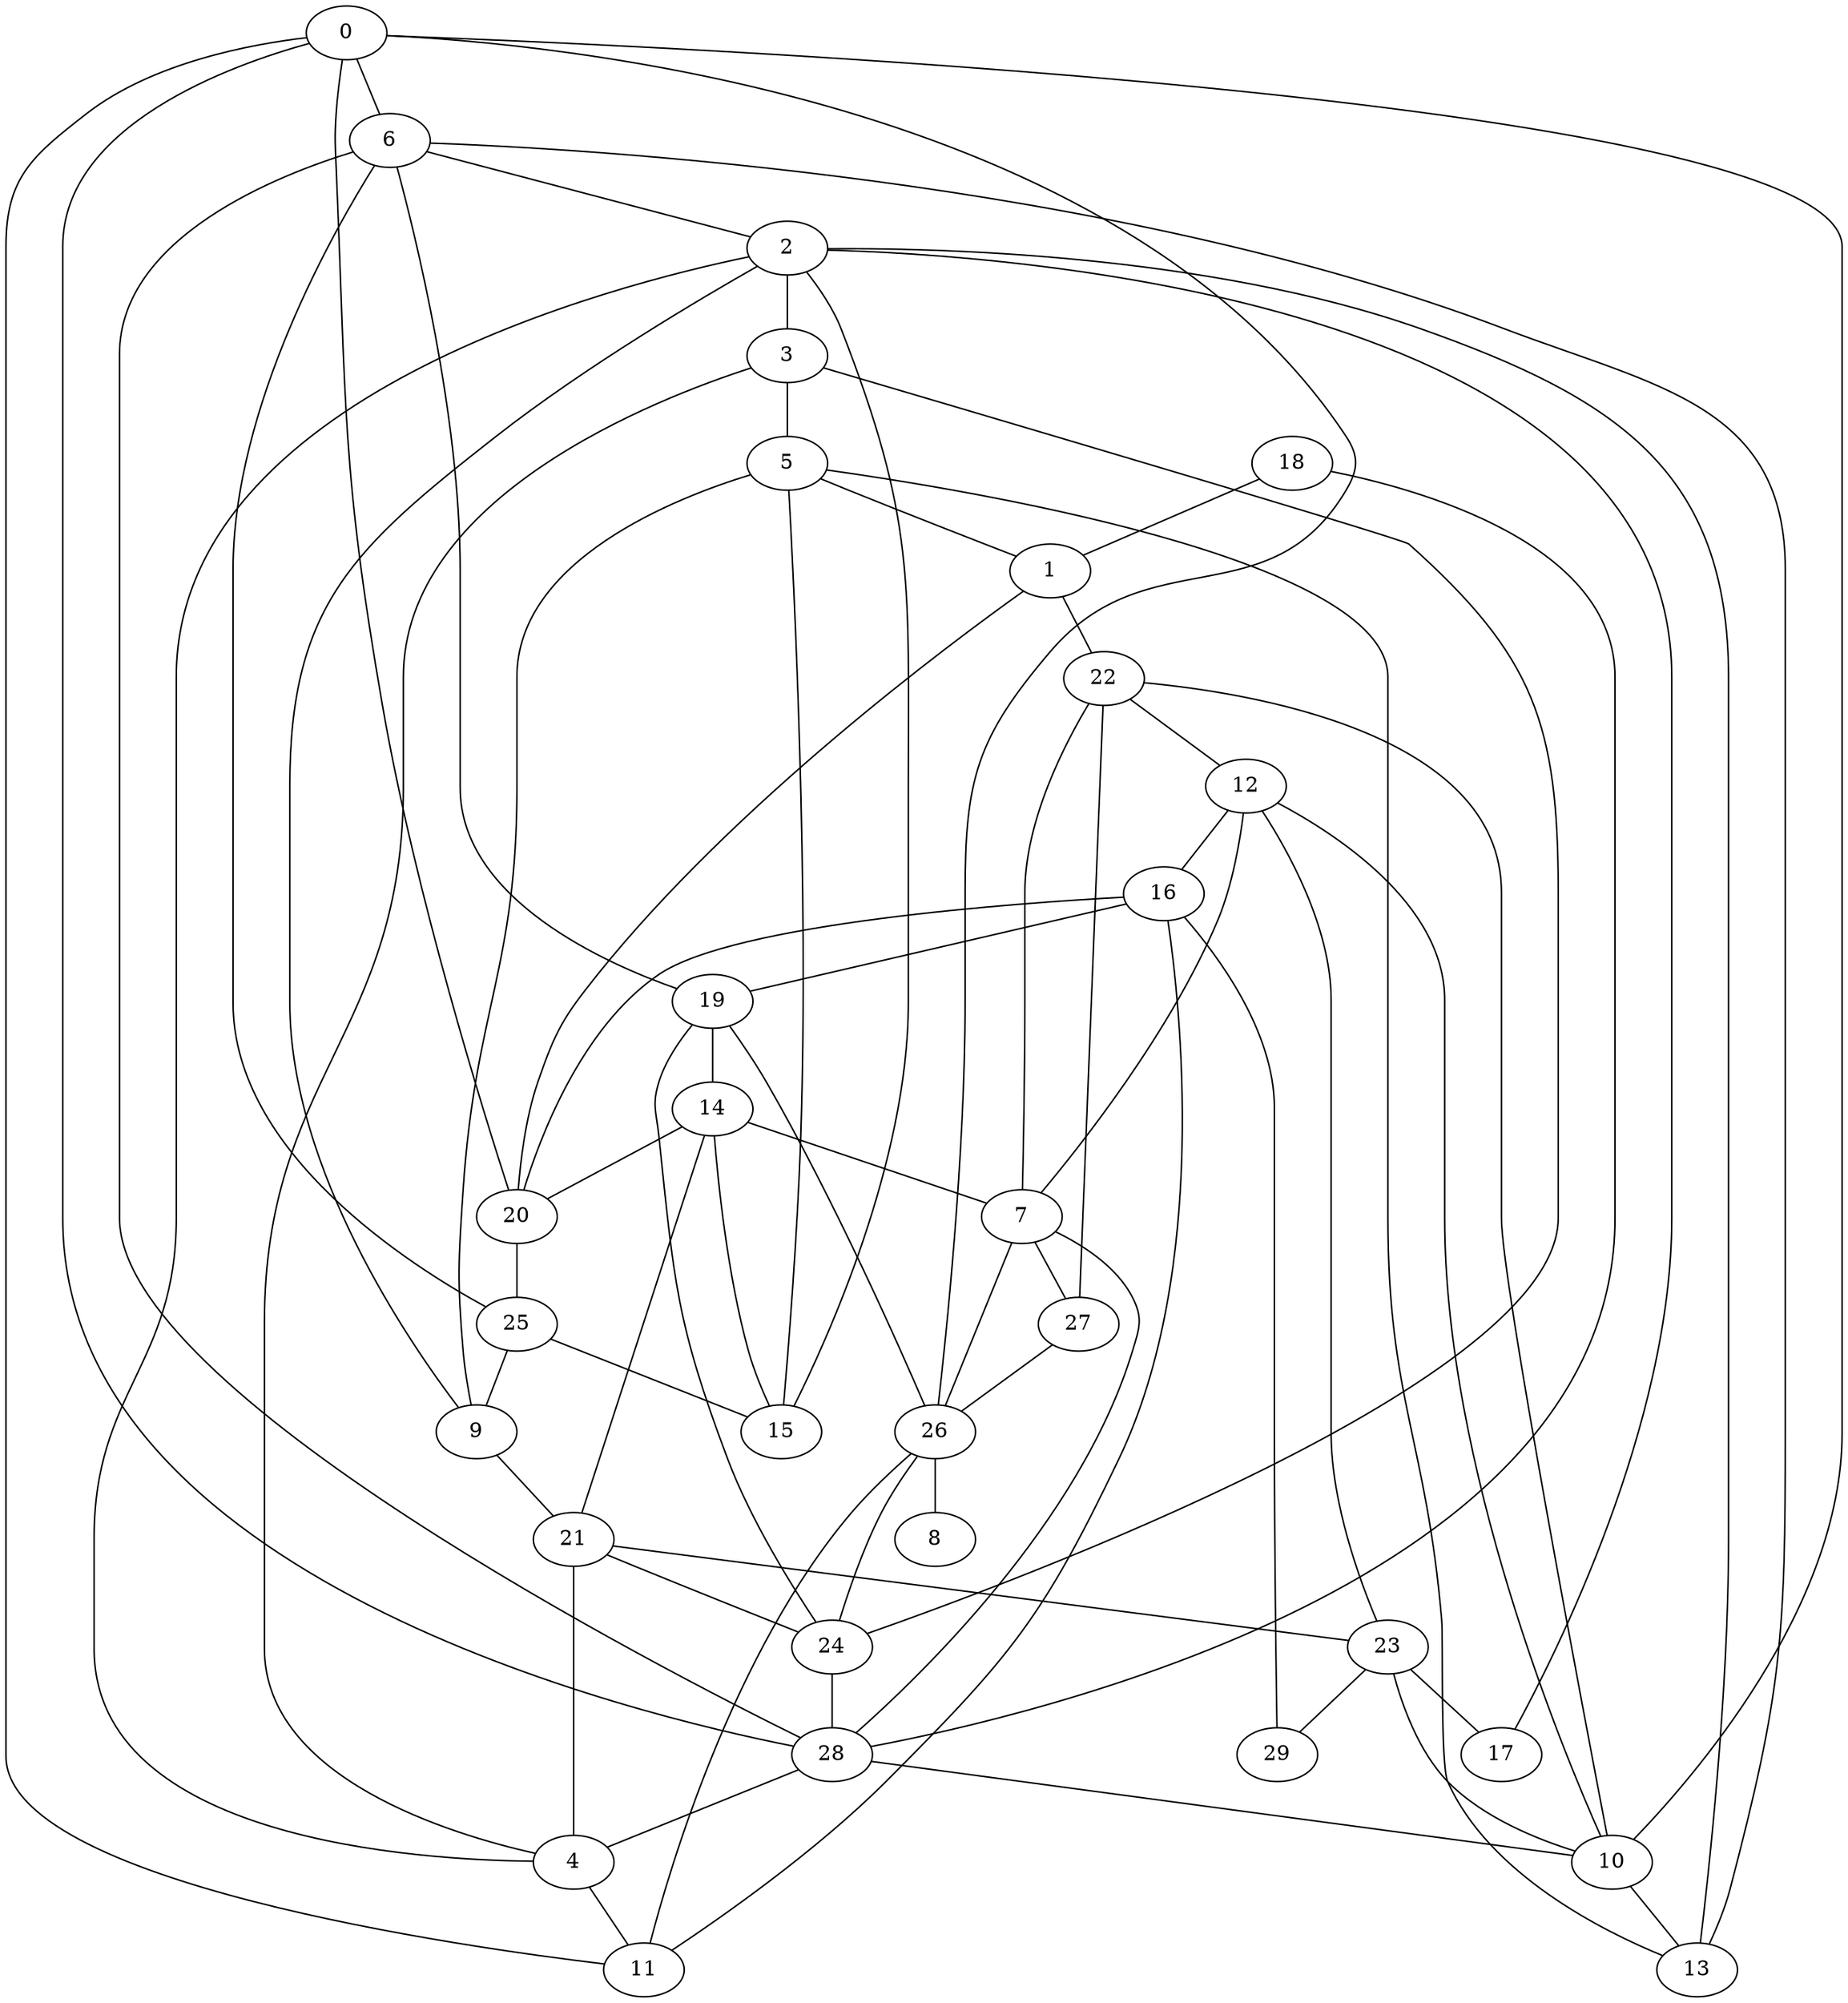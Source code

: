graph grafoGilbert_30_10  {
0;
1;
2;
3;
4;
5;
6;
7;
8;
9;
10;
11;
12;
13;
14;
15;
16;
17;
18;
19;
20;
21;
22;
23;
24;
25;
26;
27;
28;
29;
0 -- 6;
0 -- 10;
0 -- 11;
1 -- 22;
2 -- 3;
2 -- 4;
2 -- 9;
2 -- 15;
2 -- 17;
3 -- 5;
3 -- 24;
4 -- 3;
4 -- 11;
5 -- 1;
5 -- 9;
5 -- 13;
5 -- 15;
6 -- 2;
6 -- 28;
7 -- 22;
7 -- 26;
7 -- 27;
9 -- 21;
10 -- 13;
10 -- 22;
11 -- 26;
12 -- 7;
12 -- 10;
12 -- 16;
12 -- 23;
13 -- 2;
13 -- 6;
14 -- 7;
14 -- 15;
14 -- 20;
16 -- 11;
16 -- 19;
16 -- 20;
16 -- 29;
18 -- 1;
18 -- 28;
19 -- 6;
19 -- 14;
19 -- 24;
19 -- 26;
20 -- 0;
20 -- 1;
20 -- 25;
21 -- 4;
21 -- 14;
21 -- 23;
21 -- 24;
22 -- 12;
23 -- 10;
23 -- 17;
23 -- 29;
24 -- 28;
25 -- 6;
25 -- 9;
25 -- 15;
26 -- 0;
26 -- 8;
26 -- 24;
27 -- 22;
27 -- 26;
28 -- 0;
28 -- 4;
28 -- 7;
28 -- 10;
}
